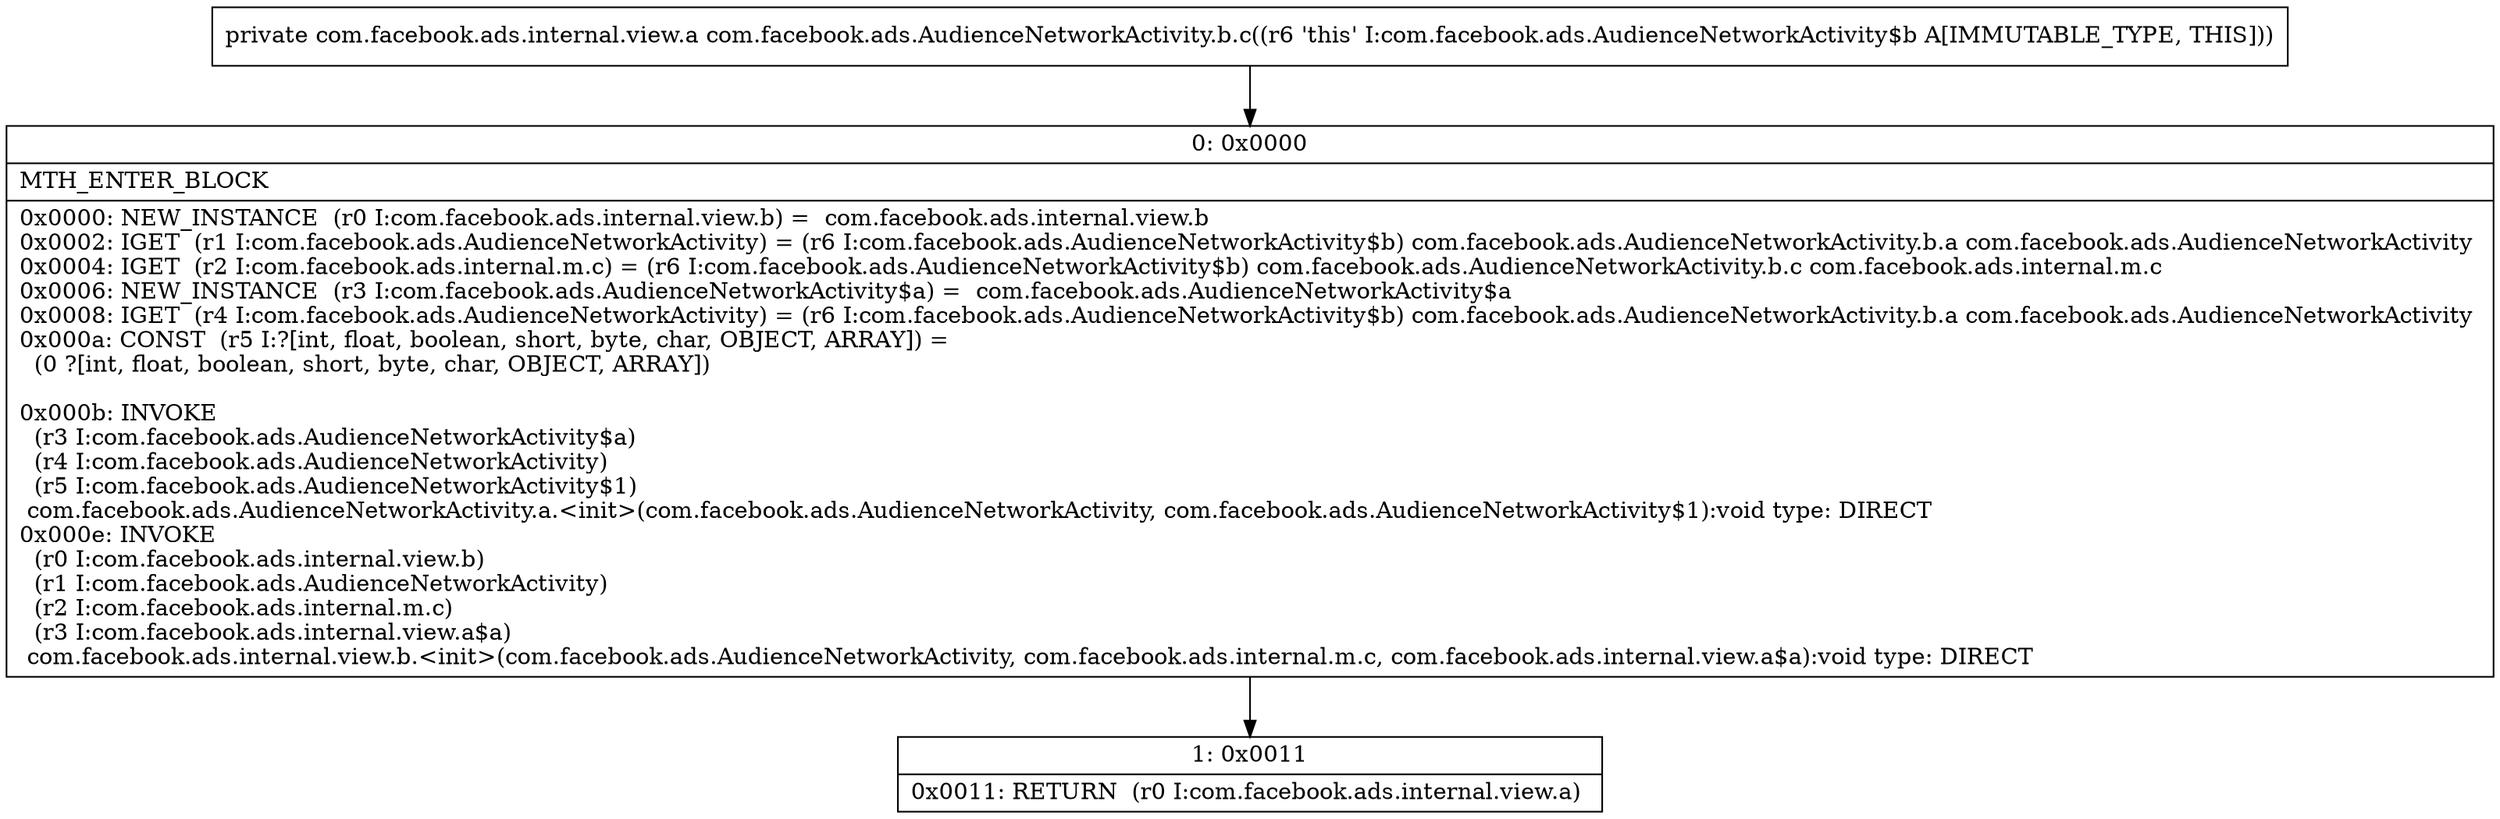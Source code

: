 digraph "CFG forcom.facebook.ads.AudienceNetworkActivity.b.c()Lcom\/facebook\/ads\/internal\/view\/a;" {
Node_0 [shape=record,label="{0\:\ 0x0000|MTH_ENTER_BLOCK\l|0x0000: NEW_INSTANCE  (r0 I:com.facebook.ads.internal.view.b) =  com.facebook.ads.internal.view.b \l0x0002: IGET  (r1 I:com.facebook.ads.AudienceNetworkActivity) = (r6 I:com.facebook.ads.AudienceNetworkActivity$b) com.facebook.ads.AudienceNetworkActivity.b.a com.facebook.ads.AudienceNetworkActivity \l0x0004: IGET  (r2 I:com.facebook.ads.internal.m.c) = (r6 I:com.facebook.ads.AudienceNetworkActivity$b) com.facebook.ads.AudienceNetworkActivity.b.c com.facebook.ads.internal.m.c \l0x0006: NEW_INSTANCE  (r3 I:com.facebook.ads.AudienceNetworkActivity$a) =  com.facebook.ads.AudienceNetworkActivity$a \l0x0008: IGET  (r4 I:com.facebook.ads.AudienceNetworkActivity) = (r6 I:com.facebook.ads.AudienceNetworkActivity$b) com.facebook.ads.AudienceNetworkActivity.b.a com.facebook.ads.AudienceNetworkActivity \l0x000a: CONST  (r5 I:?[int, float, boolean, short, byte, char, OBJECT, ARRAY]) = \l  (0 ?[int, float, boolean, short, byte, char, OBJECT, ARRAY])\l \l0x000b: INVOKE  \l  (r3 I:com.facebook.ads.AudienceNetworkActivity$a)\l  (r4 I:com.facebook.ads.AudienceNetworkActivity)\l  (r5 I:com.facebook.ads.AudienceNetworkActivity$1)\l com.facebook.ads.AudienceNetworkActivity.a.\<init\>(com.facebook.ads.AudienceNetworkActivity, com.facebook.ads.AudienceNetworkActivity$1):void type: DIRECT \l0x000e: INVOKE  \l  (r0 I:com.facebook.ads.internal.view.b)\l  (r1 I:com.facebook.ads.AudienceNetworkActivity)\l  (r2 I:com.facebook.ads.internal.m.c)\l  (r3 I:com.facebook.ads.internal.view.a$a)\l com.facebook.ads.internal.view.b.\<init\>(com.facebook.ads.AudienceNetworkActivity, com.facebook.ads.internal.m.c, com.facebook.ads.internal.view.a$a):void type: DIRECT \l}"];
Node_1 [shape=record,label="{1\:\ 0x0011|0x0011: RETURN  (r0 I:com.facebook.ads.internal.view.a) \l}"];
MethodNode[shape=record,label="{private com.facebook.ads.internal.view.a com.facebook.ads.AudienceNetworkActivity.b.c((r6 'this' I:com.facebook.ads.AudienceNetworkActivity$b A[IMMUTABLE_TYPE, THIS])) }"];
MethodNode -> Node_0;
Node_0 -> Node_1;
}

